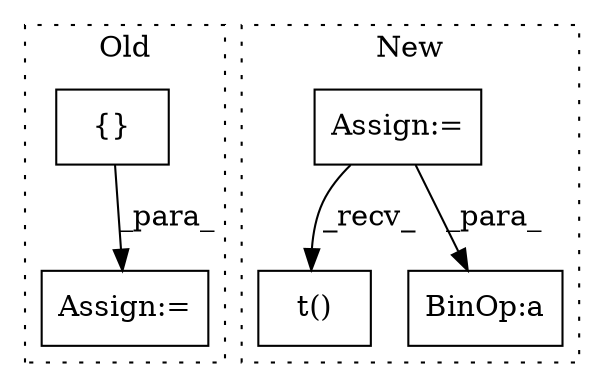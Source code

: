 digraph G {
subgraph cluster0 {
1 [label="{}" a="59" s="5908,5920" l="1,0" shape="box"];
3 [label="Assign:=" a="68" s="5895" l="3" shape="box"];
label = "Old";
style="dotted";
}
subgraph cluster1 {
2 [label="t()" a="75" s="5545" l="5" shape="box"];
4 [label="Assign:=" a="68" s="5438" l="3" shape="box"];
5 [label="BinOp:a" a="82" s="5796" l="3" shape="box"];
label = "New";
style="dotted";
}
1 -> 3 [label="_para_"];
4 -> 2 [label="_recv_"];
4 -> 5 [label="_para_"];
}